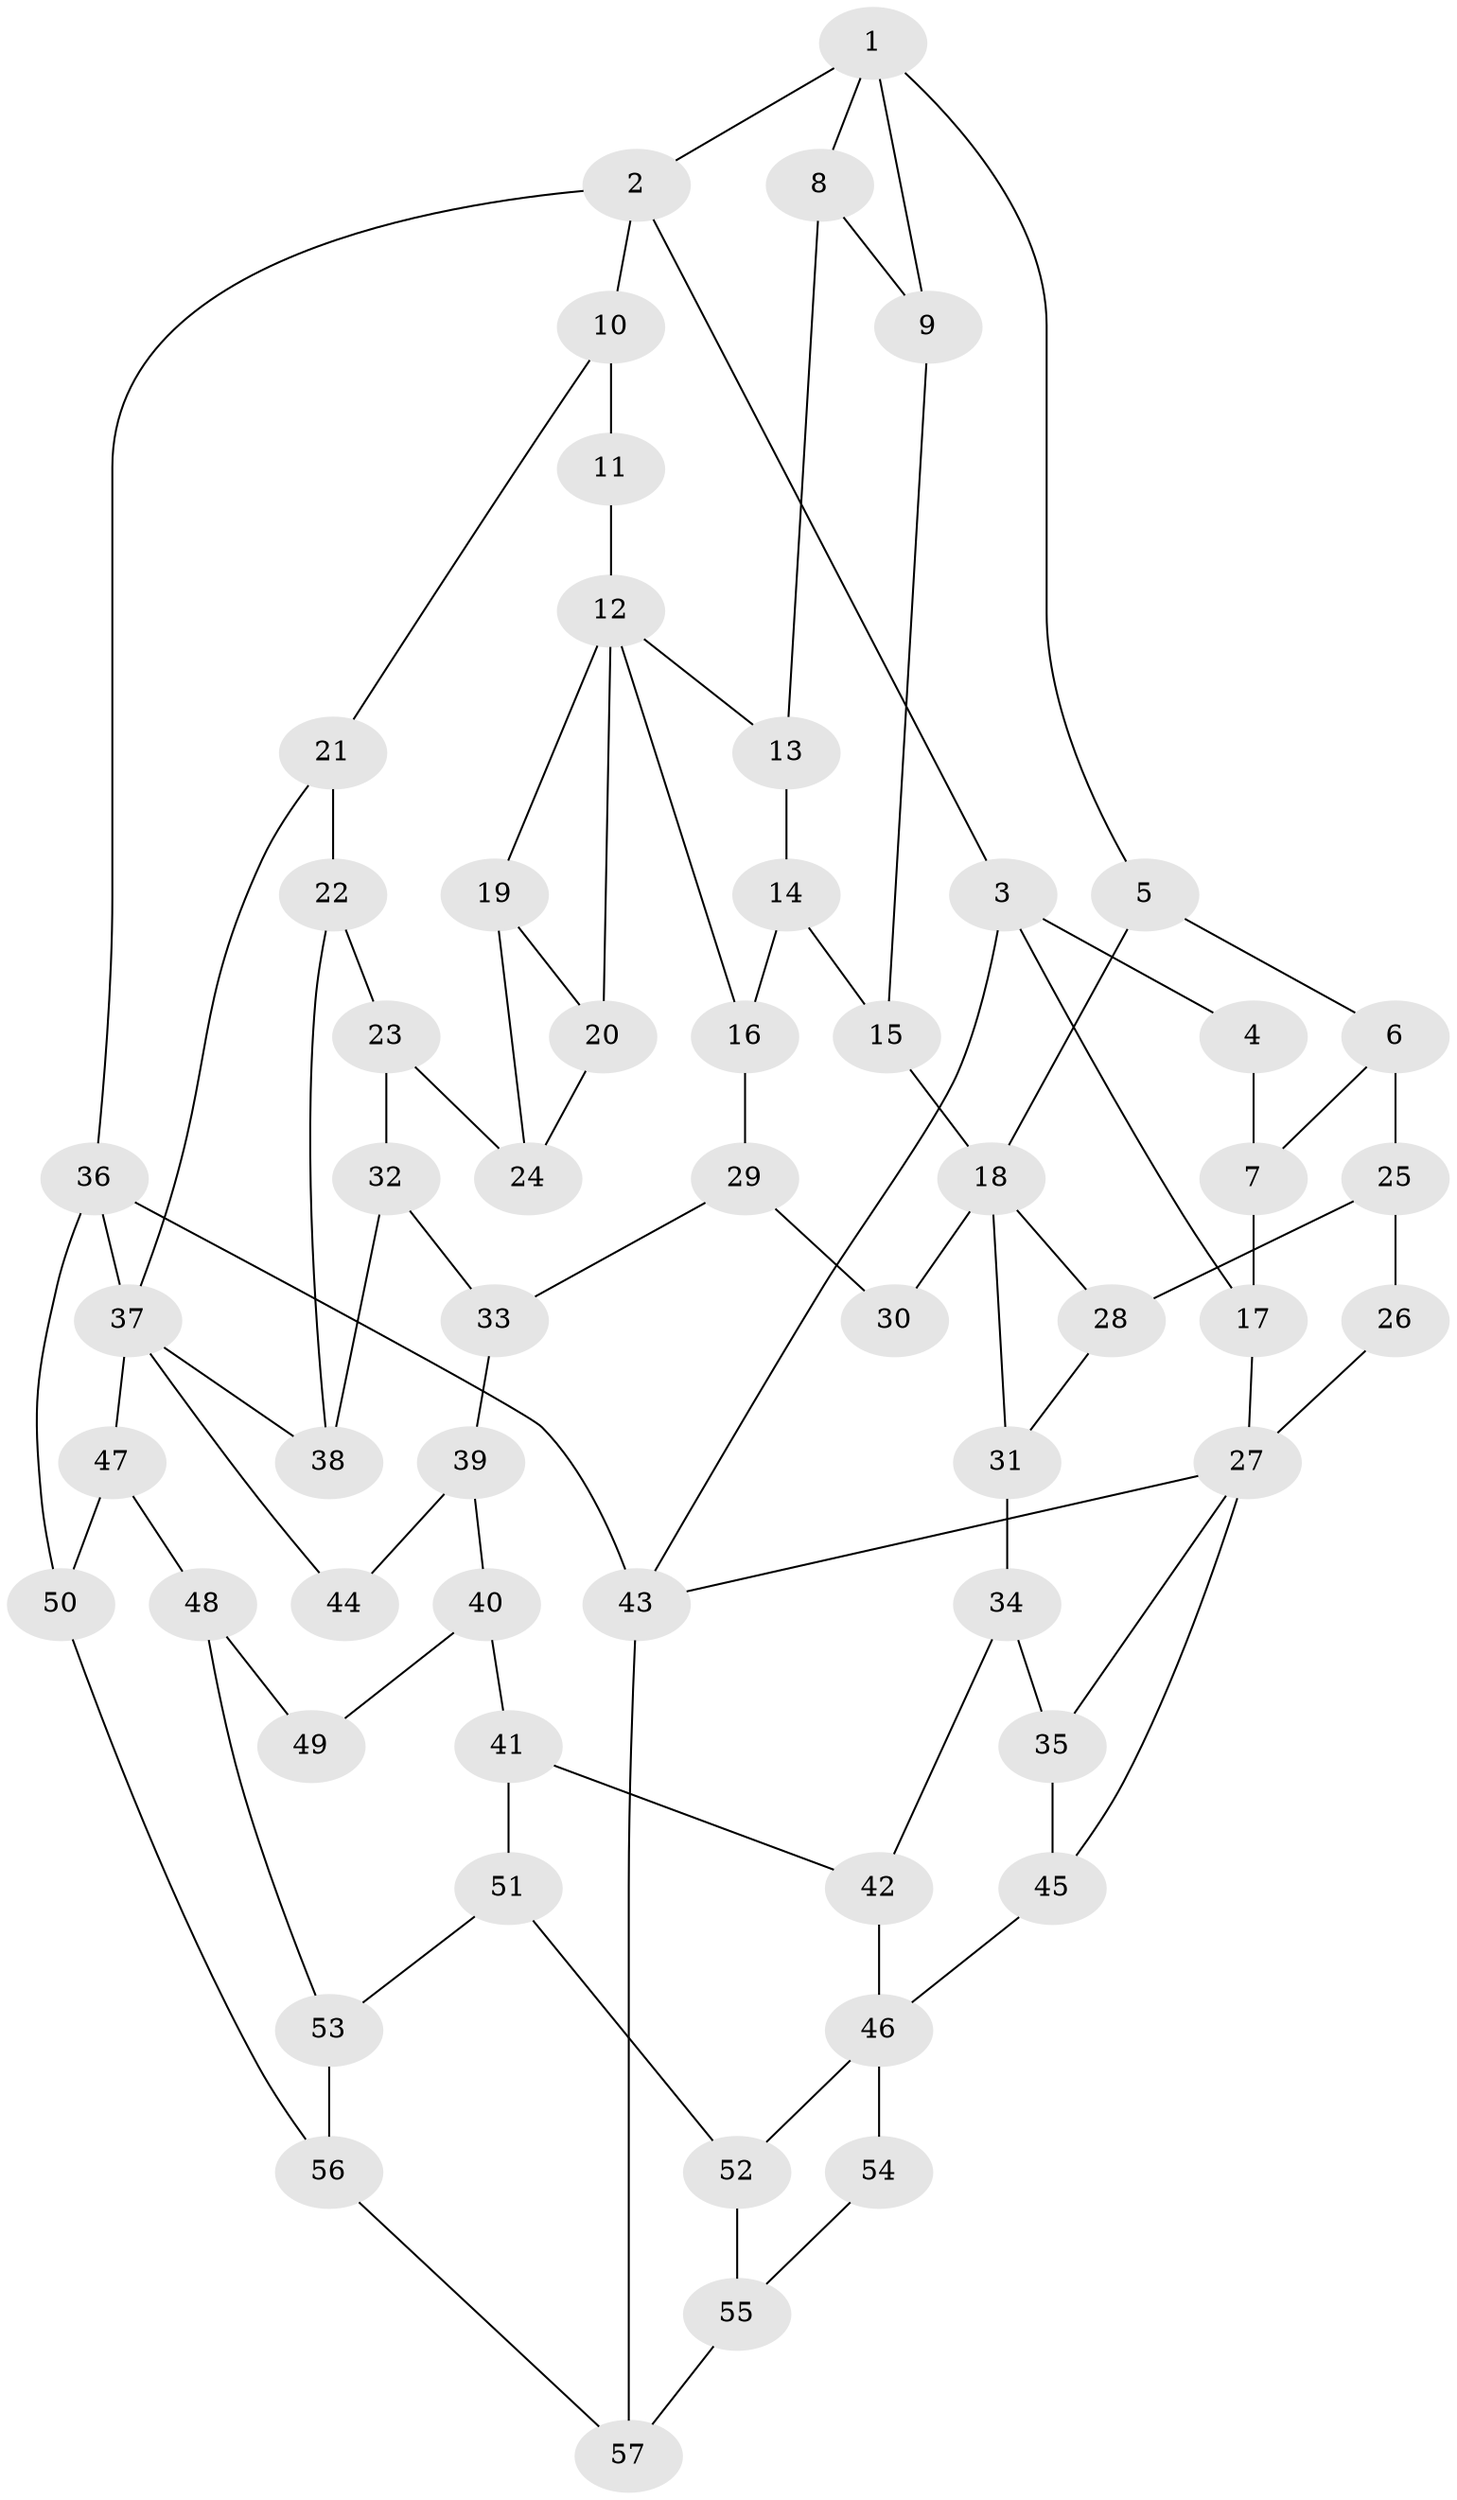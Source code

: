 // original degree distribution, {3: 0.0375, 4: 0.2625, 5: 0.4375, 6: 0.2625}
// Generated by graph-tools (version 1.1) at 2025/54/03/04/25 22:54:38]
// undirected, 57 vertices, 89 edges
graph export_dot {
  node [color=gray90,style=filled];
  1;
  2;
  3;
  4;
  5;
  6;
  7;
  8;
  9;
  10;
  11;
  12;
  13;
  14;
  15;
  16;
  17;
  18;
  19;
  20;
  21;
  22;
  23;
  24;
  25;
  26;
  27;
  28;
  29;
  30;
  31;
  32;
  33;
  34;
  35;
  36;
  37;
  38;
  39;
  40;
  41;
  42;
  43;
  44;
  45;
  46;
  47;
  48;
  49;
  50;
  51;
  52;
  53;
  54;
  55;
  56;
  57;
  1 -- 2 [weight=1.0];
  1 -- 5 [weight=1.0];
  1 -- 8 [weight=1.0];
  1 -- 9 [weight=1.0];
  2 -- 3 [weight=1.0];
  2 -- 10 [weight=1.0];
  2 -- 36 [weight=1.0];
  3 -- 4 [weight=1.0];
  3 -- 17 [weight=1.0];
  3 -- 43 [weight=1.0];
  4 -- 7 [weight=1.0];
  5 -- 6 [weight=1.0];
  5 -- 18 [weight=1.0];
  6 -- 7 [weight=1.0];
  6 -- 25 [weight=1.0];
  7 -- 17 [weight=1.0];
  8 -- 9 [weight=1.0];
  8 -- 13 [weight=1.0];
  9 -- 15 [weight=1.0];
  10 -- 11 [weight=1.0];
  10 -- 21 [weight=1.0];
  11 -- 12 [weight=2.0];
  12 -- 13 [weight=1.0];
  12 -- 16 [weight=1.0];
  12 -- 19 [weight=1.0];
  12 -- 20 [weight=1.0];
  13 -- 14 [weight=1.0];
  14 -- 15 [weight=1.0];
  14 -- 16 [weight=1.0];
  15 -- 18 [weight=1.0];
  16 -- 29 [weight=1.0];
  17 -- 27 [weight=1.0];
  18 -- 28 [weight=1.0];
  18 -- 30 [weight=2.0];
  18 -- 31 [weight=1.0];
  19 -- 20 [weight=1.0];
  19 -- 24 [weight=1.0];
  20 -- 24 [weight=1.0];
  21 -- 22 [weight=1.0];
  21 -- 37 [weight=1.0];
  22 -- 23 [weight=1.0];
  22 -- 38 [weight=1.0];
  23 -- 24 [weight=4.0];
  23 -- 32 [weight=1.0];
  25 -- 26 [weight=1.0];
  25 -- 28 [weight=1.0];
  26 -- 27 [weight=2.0];
  27 -- 35 [weight=1.0];
  27 -- 43 [weight=1.0];
  27 -- 45 [weight=1.0];
  28 -- 31 [weight=1.0];
  29 -- 30 [weight=1.0];
  29 -- 33 [weight=1.0];
  31 -- 34 [weight=1.0];
  32 -- 33 [weight=1.0];
  32 -- 38 [weight=1.0];
  33 -- 39 [weight=1.0];
  34 -- 35 [weight=1.0];
  34 -- 42 [weight=1.0];
  35 -- 45 [weight=1.0];
  36 -- 37 [weight=1.0];
  36 -- 43 [weight=1.0];
  36 -- 50 [weight=1.0];
  37 -- 38 [weight=1.0];
  37 -- 44 [weight=2.0];
  37 -- 47 [weight=1.0];
  39 -- 40 [weight=1.0];
  39 -- 44 [weight=1.0];
  40 -- 41 [weight=1.0];
  40 -- 49 [weight=1.0];
  41 -- 42 [weight=1.0];
  41 -- 51 [weight=1.0];
  42 -- 46 [weight=1.0];
  43 -- 57 [weight=1.0];
  45 -- 46 [weight=1.0];
  46 -- 52 [weight=1.0];
  46 -- 54 [weight=1.0];
  47 -- 48 [weight=1.0];
  47 -- 50 [weight=1.0];
  48 -- 49 [weight=2.0];
  48 -- 53 [weight=1.0];
  50 -- 56 [weight=1.0];
  51 -- 52 [weight=1.0];
  51 -- 53 [weight=1.0];
  52 -- 55 [weight=1.0];
  53 -- 56 [weight=1.0];
  54 -- 55 [weight=1.0];
  55 -- 57 [weight=1.0];
  56 -- 57 [weight=1.0];
}
